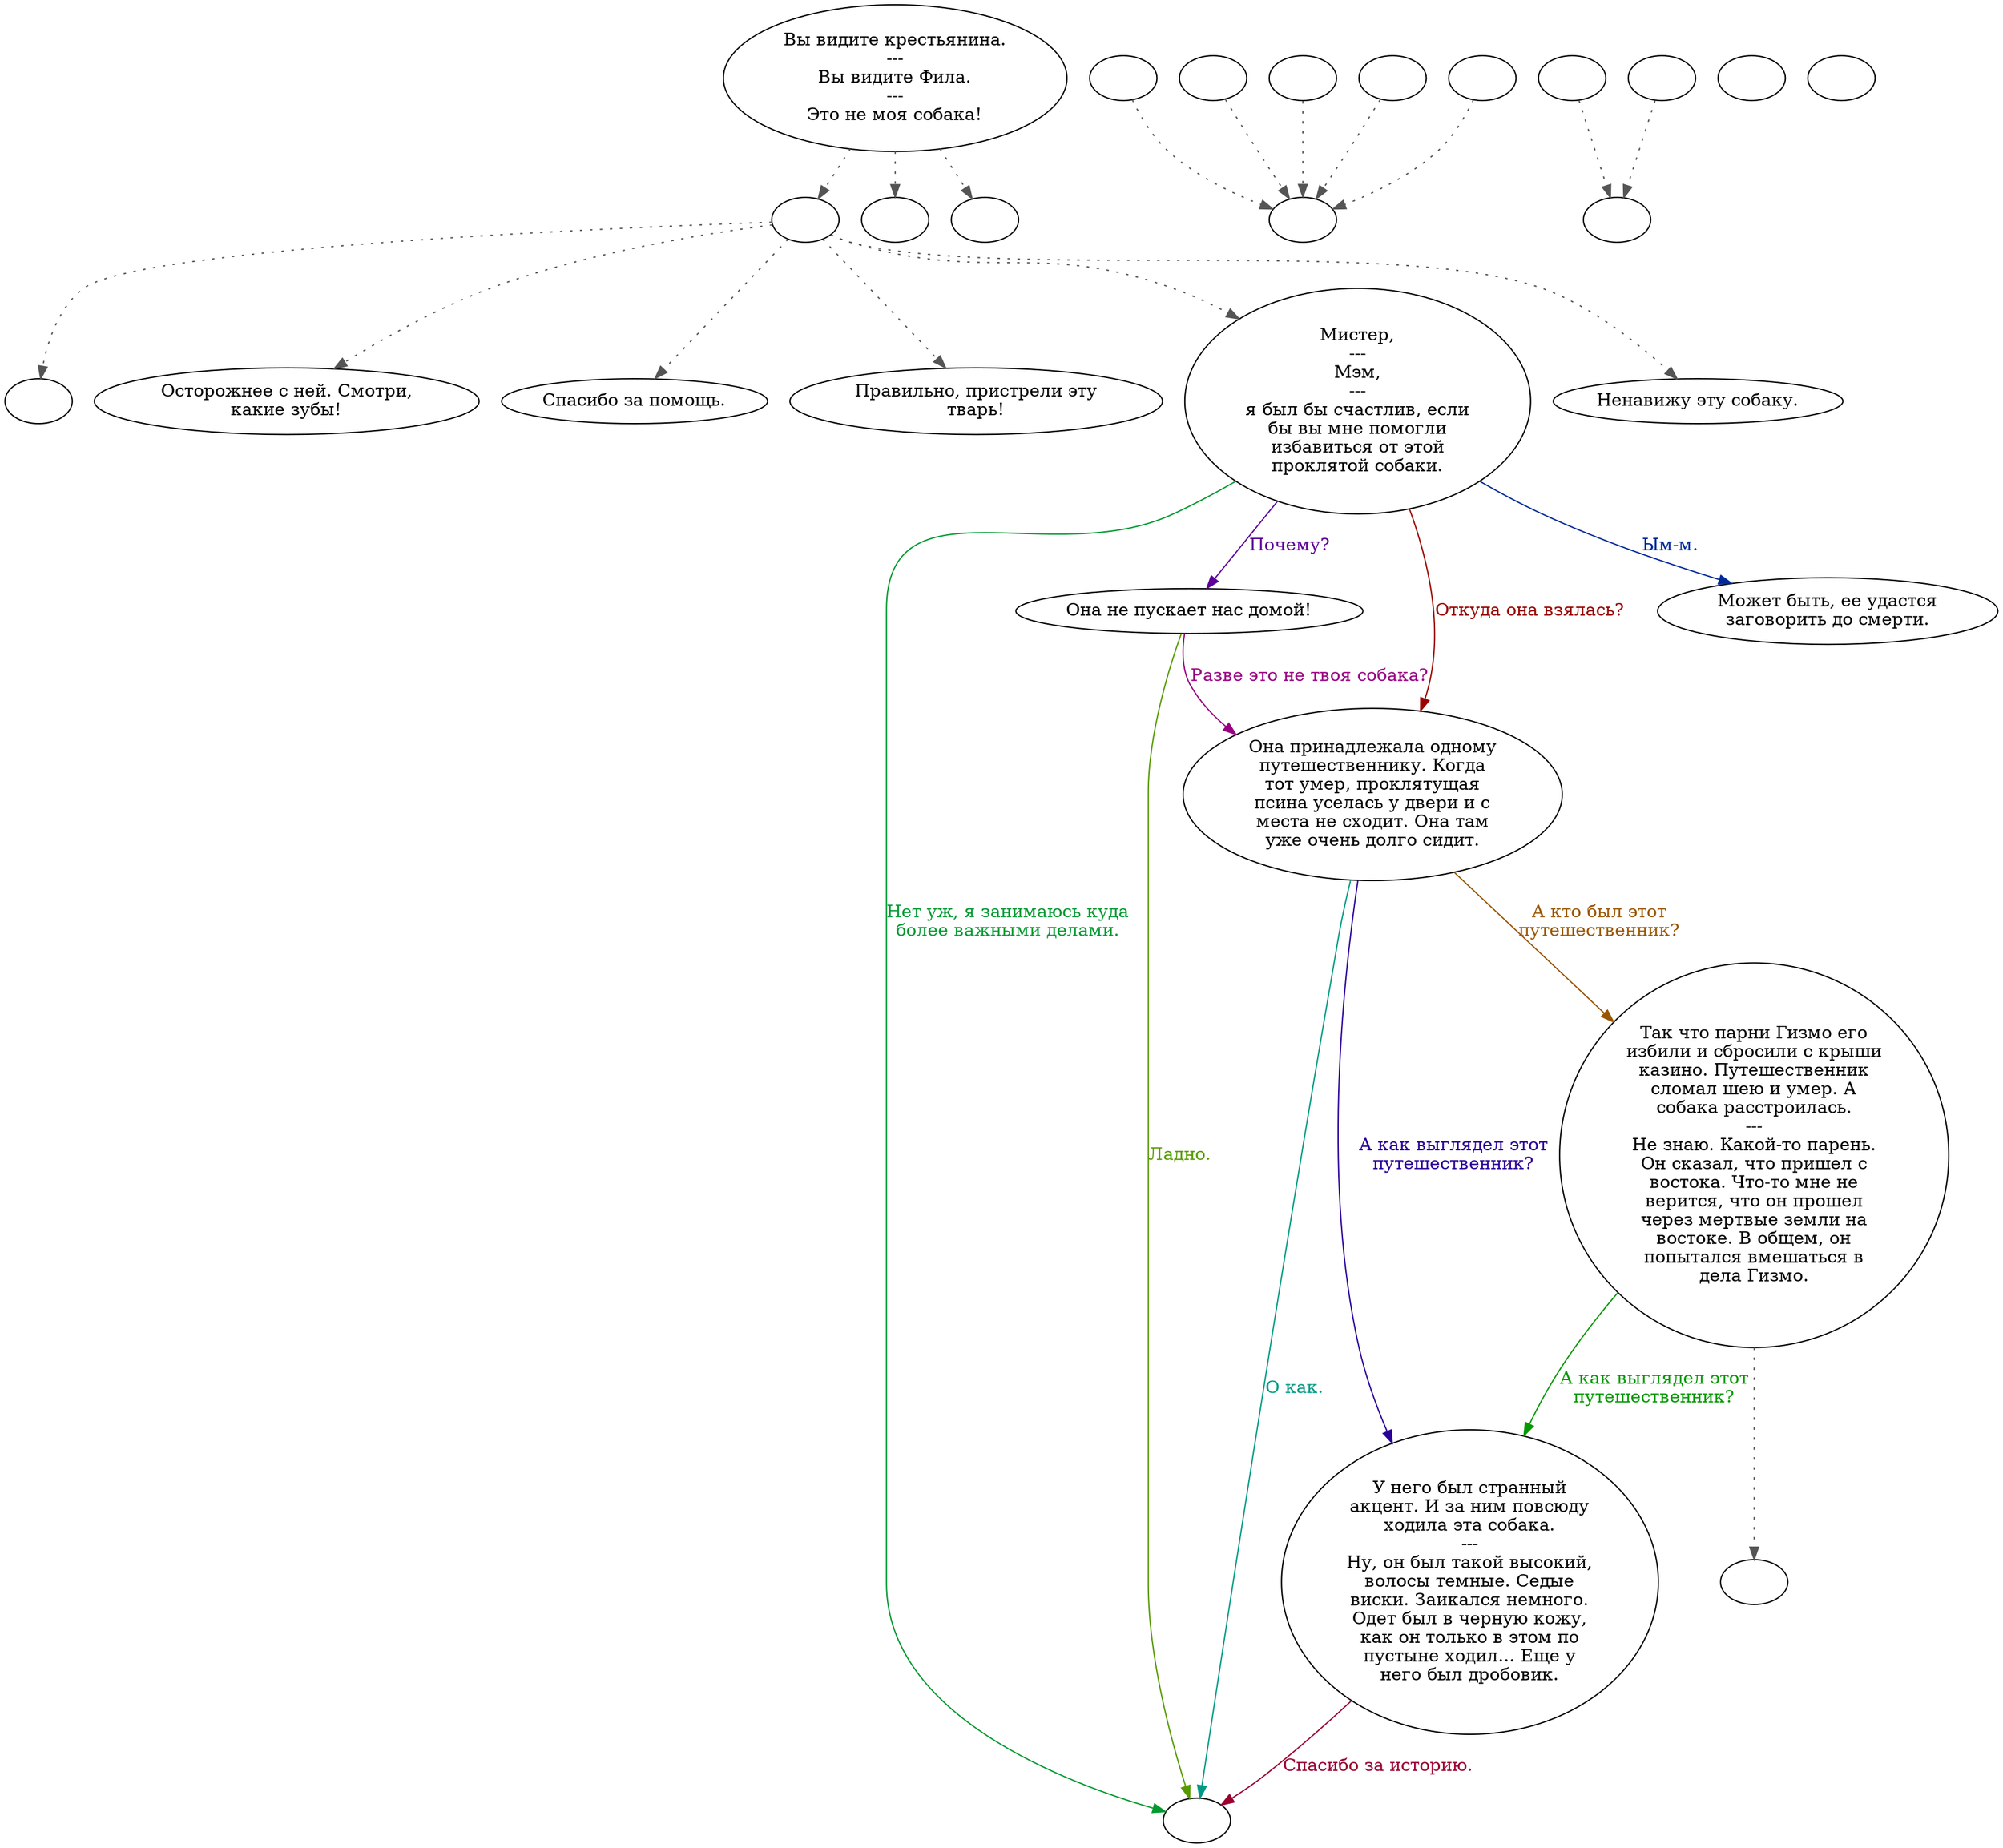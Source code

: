 digraph demophil {
  "start" [style=filled       fillcolor="#FFFFFF"       color="#000000"]
  "start" -> "do_dialogue" [style=dotted color="#555555"]
  "start" -> "run_away" [style=dotted color="#555555"]
  "start" -> "go_forward" [style=dotted color="#555555"]
  "start" [label="Вы видите крестьянина.\n---\nВы видите Фила.\n---\nЭто не моя собака!"]
  "do_dialogue" [style=filled       fillcolor="#FFFFFF"       color="#000000"]
  "do_dialogue" -> "weapon_check" [style=dotted color="#555555"]
  "do_dialogue" -> "Phil01" [style=dotted color="#555555"]
  "do_dialogue" -> "Phil09" [style=dotted color="#555555"]
  "do_dialogue" -> "Phil00" [style=dotted color="#555555"]
  "do_dialogue" -> "Phil02" [style=dotted color="#555555"]
  "do_dialogue" -> "Phil08" [style=dotted color="#555555"]
  "do_dialogue" [label=""]
  "run_away" [style=filled       fillcolor="#FFFFFF"       color="#000000"]
  "run_away" [label=""]
  "weapon_check" [style=filled       fillcolor="#FFFFFF"       color="#000000"]
  "weapon_check" [label=""]
  "go_forward" [style=filled       fillcolor="#FFFFFF"       color="#000000"]
  "go_forward" [label=""]
  "Phil00" [style=filled       fillcolor="#FFFFFF"       color="#000000"]
  "Phil00" [label="Правильно, пристрели эту\nтварь!"]
  "Phil01" [style=filled       fillcolor="#FFFFFF"       color="#000000"]
  "Phil01" [label="Осторожнее с ней. Смотри,\nкакие зубы!"]
  "Phil02" [style=filled       fillcolor="#FFFFFF"       color="#000000"]
  "Phil02" [label="Мистер,\n---\nМэм,\n---\nя был бы счастлив, если\nбы вы мне помогли\nизбавиться от этой\nпроклятой собаки."]
  "Phil02" -> "Phil04" [label="Почему?" color="#5D0099" fontcolor="#5D0099"]
  "Phil02" -> "PhilEnd" [label="Нет уж, я занимаюсь куда\nболее важными делами." color="#009930" fontcolor="#009930"]
  "Phil02" -> "Phil05" [label="Откуда она взялась?" color="#990400" fontcolor="#990400"]
  "Phil02" -> "Phil03" [label="Ым-м." color="#002999" fontcolor="#002999"]
  "Phil03" [style=filled       fillcolor="#FFFFFF"       color="#000000"]
  "Phil03" [label="Может быть, ее удастся\nзаговорить до смерти."]
  "Phil04" [style=filled       fillcolor="#FFFFFF"       color="#000000"]
  "Phil04" [label="Она не пускает нас домой!"]
  "Phil04" -> "PhilEnd" [label="Ладно." color="#569900" fontcolor="#569900"]
  "Phil04" -> "Phil05" [label="Разве это не твоя собака?" color="#990082" fontcolor="#990082"]
  "Phil05" [style=filled       fillcolor="#FFFFFF"       color="#000000"]
  "Phil05" [label="Она принадлежала одному\nпутешественнику. Когда\nтот умер, проклятущая\nпсина уселась у двери и с\nместа не сходит. Она там\nуже очень долго сидит."]
  "Phil05" -> "PhilEnd" [label="О как." color="#009983" fontcolor="#009983"]
  "Phil05" -> "Phil06" [label="А кто был этот\nпутешественник?" color="#995600" fontcolor="#995600"]
  "Phil05" -> "Phil07" [label="А как выглядел этот\nпутешественник?" color="#2A0099" fontcolor="#2A0099"]
  "Phil06" [style=filled       fillcolor="#FFFFFF"       color="#000000"]
  "Phil06" -> "Goodbyes" [style=dotted color="#555555"]
  "Phil06" [label="Так что парни Гизмо его\nизбили и сбросили с крыши\nказино. Путешественник\nсломал шею и умер. А\nсобака расстроилась.\n---\nНе знаю. Какой-то парень.\nОн сказал, что пришел с\nвостока. Что-то мне не\nверится, что он прошел\nчерез мертвые земли на\nвостоке. В общем, он\nпопытался вмешаться в\nдела Гизмо."]
  "Phil06" -> "Phil07" [label="А как выглядел этот\nпутешественник?" color="#039900" fontcolor="#039900"]
  "Phil07" [style=filled       fillcolor="#FFFFFF"       color="#000000"]
  "Phil07" [label="У него был странный\nакцент. И за ним повсюду\nходила эта собака.\n---\nНу, он был такой высокий,\nволосы темные. Седые\nвиски. Заикался немного.\nОдет был в черную кожу,\nкак он только в этом по\nпустыне ходил... Еще у\nнего был дробовик."]
  "Phil07" -> "PhilEnd" [label="Спасибо за историю." color="#990030" fontcolor="#990030"]
  "Phil08" [style=filled       fillcolor="#FFFFFF"       color="#000000"]
  "Phil08" [label="Ненавижу эту собаку."]
  "Phil09" [style=filled       fillcolor="#FFFFFF"       color="#000000"]
  "Phil09" [label="Спасибо за помощь."]
  "PhilEnd" [style=filled       fillcolor="#FFFFFF"       color="#000000"]
  "PhilEnd" [label=""]
  "get_reaction" [style=filled       fillcolor="#FFFFFF"       color="#000000"]
  "get_reaction" -> "ReactToLevel" [style=dotted color="#555555"]
  "get_reaction" [label=""]
  "ReactToLevel" [style=filled       fillcolor="#FFFFFF"       color="#000000"]
  "ReactToLevel" [label=""]
  "LevelToReact" [style=filled       fillcolor="#FFFFFF"       color="#000000"]
  "LevelToReact" [label=""]
  "UpReact" [style=filled       fillcolor="#FFFFFF"       color="#000000"]
  "UpReact" -> "ReactToLevel" [style=dotted color="#555555"]
  "UpReact" [label=""]
  "DownReact" [style=filled       fillcolor="#FFFFFF"       color="#000000"]
  "DownReact" -> "ReactToLevel" [style=dotted color="#555555"]
  "DownReact" [label=""]
  "BottomReact" [style=filled       fillcolor="#FFFFFF"       color="#000000"]
  "BottomReact" [label=""]
  "TopReact" [style=filled       fillcolor="#FFFFFF"       color="#000000"]
  "TopReact" [label=""]
  "BigUpReact" [style=filled       fillcolor="#FFFFFF"       color="#000000"]
  "BigUpReact" -> "ReactToLevel" [style=dotted color="#555555"]
  "BigUpReact" [label=""]
  "BigDownReact" [style=filled       fillcolor="#FFFFFF"       color="#000000"]
  "BigDownReact" -> "ReactToLevel" [style=dotted color="#555555"]
  "BigDownReact" [label=""]
  "UpReactLevel" [style=filled       fillcolor="#FFFFFF"       color="#000000"]
  "UpReactLevel" -> "LevelToReact" [style=dotted color="#555555"]
  "UpReactLevel" [label=""]
  "DownReactLevel" [style=filled       fillcolor="#FFFFFF"       color="#000000"]
  "DownReactLevel" -> "LevelToReact" [style=dotted color="#555555"]
  "DownReactLevel" [label=""]
  "Goodbyes" [style=filled       fillcolor="#FFFFFF"       color="#000000"]
  "Goodbyes" [label=""]
}